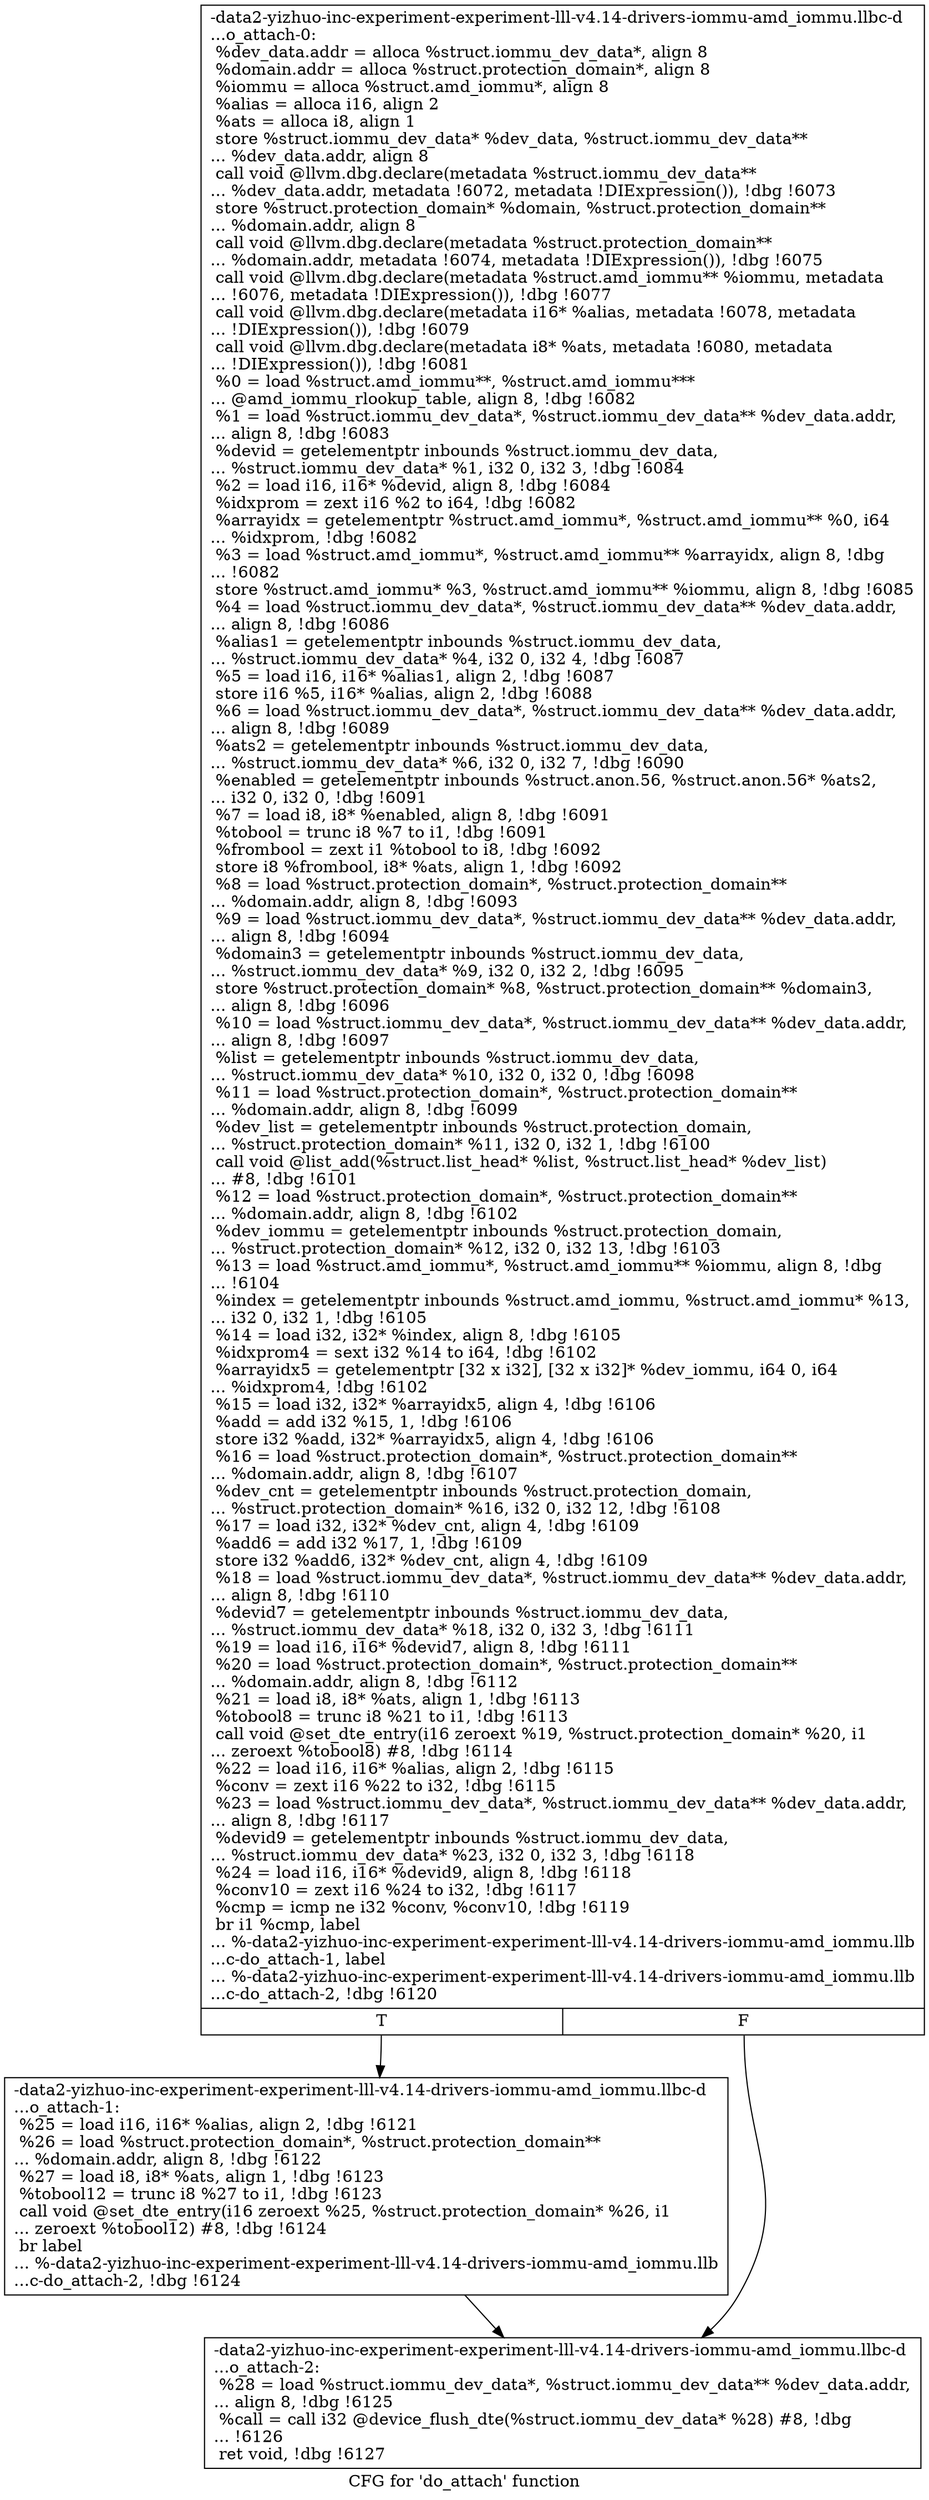 digraph "CFG for 'do_attach' function" {
	label="CFG for 'do_attach' function";

	Node0x561b947fd3c0 [shape=record,label="{-data2-yizhuo-inc-experiment-experiment-lll-v4.14-drivers-iommu-amd_iommu.llbc-d\l...o_attach-0:\l  %dev_data.addr = alloca %struct.iommu_dev_data*, align 8\l  %domain.addr = alloca %struct.protection_domain*, align 8\l  %iommu = alloca %struct.amd_iommu*, align 8\l  %alias = alloca i16, align 2\l  %ats = alloca i8, align 1\l  store %struct.iommu_dev_data* %dev_data, %struct.iommu_dev_data**\l... %dev_data.addr, align 8\l  call void @llvm.dbg.declare(metadata %struct.iommu_dev_data**\l... %dev_data.addr, metadata !6072, metadata !DIExpression()), !dbg !6073\l  store %struct.protection_domain* %domain, %struct.protection_domain**\l... %domain.addr, align 8\l  call void @llvm.dbg.declare(metadata %struct.protection_domain**\l... %domain.addr, metadata !6074, metadata !DIExpression()), !dbg !6075\l  call void @llvm.dbg.declare(metadata %struct.amd_iommu** %iommu, metadata\l... !6076, metadata !DIExpression()), !dbg !6077\l  call void @llvm.dbg.declare(metadata i16* %alias, metadata !6078, metadata\l... !DIExpression()), !dbg !6079\l  call void @llvm.dbg.declare(metadata i8* %ats, metadata !6080, metadata\l... !DIExpression()), !dbg !6081\l  %0 = load %struct.amd_iommu**, %struct.amd_iommu***\l... @amd_iommu_rlookup_table, align 8, !dbg !6082\l  %1 = load %struct.iommu_dev_data*, %struct.iommu_dev_data** %dev_data.addr,\l... align 8, !dbg !6083\l  %devid = getelementptr inbounds %struct.iommu_dev_data,\l... %struct.iommu_dev_data* %1, i32 0, i32 3, !dbg !6084\l  %2 = load i16, i16* %devid, align 8, !dbg !6084\l  %idxprom = zext i16 %2 to i64, !dbg !6082\l  %arrayidx = getelementptr %struct.amd_iommu*, %struct.amd_iommu** %0, i64\l... %idxprom, !dbg !6082\l  %3 = load %struct.amd_iommu*, %struct.amd_iommu** %arrayidx, align 8, !dbg\l... !6082\l  store %struct.amd_iommu* %3, %struct.amd_iommu** %iommu, align 8, !dbg !6085\l  %4 = load %struct.iommu_dev_data*, %struct.iommu_dev_data** %dev_data.addr,\l... align 8, !dbg !6086\l  %alias1 = getelementptr inbounds %struct.iommu_dev_data,\l... %struct.iommu_dev_data* %4, i32 0, i32 4, !dbg !6087\l  %5 = load i16, i16* %alias1, align 2, !dbg !6087\l  store i16 %5, i16* %alias, align 2, !dbg !6088\l  %6 = load %struct.iommu_dev_data*, %struct.iommu_dev_data** %dev_data.addr,\l... align 8, !dbg !6089\l  %ats2 = getelementptr inbounds %struct.iommu_dev_data,\l... %struct.iommu_dev_data* %6, i32 0, i32 7, !dbg !6090\l  %enabled = getelementptr inbounds %struct.anon.56, %struct.anon.56* %ats2,\l... i32 0, i32 0, !dbg !6091\l  %7 = load i8, i8* %enabled, align 8, !dbg !6091\l  %tobool = trunc i8 %7 to i1, !dbg !6091\l  %frombool = zext i1 %tobool to i8, !dbg !6092\l  store i8 %frombool, i8* %ats, align 1, !dbg !6092\l  %8 = load %struct.protection_domain*, %struct.protection_domain**\l... %domain.addr, align 8, !dbg !6093\l  %9 = load %struct.iommu_dev_data*, %struct.iommu_dev_data** %dev_data.addr,\l... align 8, !dbg !6094\l  %domain3 = getelementptr inbounds %struct.iommu_dev_data,\l... %struct.iommu_dev_data* %9, i32 0, i32 2, !dbg !6095\l  store %struct.protection_domain* %8, %struct.protection_domain** %domain3,\l... align 8, !dbg !6096\l  %10 = load %struct.iommu_dev_data*, %struct.iommu_dev_data** %dev_data.addr,\l... align 8, !dbg !6097\l  %list = getelementptr inbounds %struct.iommu_dev_data,\l... %struct.iommu_dev_data* %10, i32 0, i32 0, !dbg !6098\l  %11 = load %struct.protection_domain*, %struct.protection_domain**\l... %domain.addr, align 8, !dbg !6099\l  %dev_list = getelementptr inbounds %struct.protection_domain,\l... %struct.protection_domain* %11, i32 0, i32 1, !dbg !6100\l  call void @list_add(%struct.list_head* %list, %struct.list_head* %dev_list)\l... #8, !dbg !6101\l  %12 = load %struct.protection_domain*, %struct.protection_domain**\l... %domain.addr, align 8, !dbg !6102\l  %dev_iommu = getelementptr inbounds %struct.protection_domain,\l... %struct.protection_domain* %12, i32 0, i32 13, !dbg !6103\l  %13 = load %struct.amd_iommu*, %struct.amd_iommu** %iommu, align 8, !dbg\l... !6104\l  %index = getelementptr inbounds %struct.amd_iommu, %struct.amd_iommu* %13,\l... i32 0, i32 1, !dbg !6105\l  %14 = load i32, i32* %index, align 8, !dbg !6105\l  %idxprom4 = sext i32 %14 to i64, !dbg !6102\l  %arrayidx5 = getelementptr [32 x i32], [32 x i32]* %dev_iommu, i64 0, i64\l... %idxprom4, !dbg !6102\l  %15 = load i32, i32* %arrayidx5, align 4, !dbg !6106\l  %add = add i32 %15, 1, !dbg !6106\l  store i32 %add, i32* %arrayidx5, align 4, !dbg !6106\l  %16 = load %struct.protection_domain*, %struct.protection_domain**\l... %domain.addr, align 8, !dbg !6107\l  %dev_cnt = getelementptr inbounds %struct.protection_domain,\l... %struct.protection_domain* %16, i32 0, i32 12, !dbg !6108\l  %17 = load i32, i32* %dev_cnt, align 4, !dbg !6109\l  %add6 = add i32 %17, 1, !dbg !6109\l  store i32 %add6, i32* %dev_cnt, align 4, !dbg !6109\l  %18 = load %struct.iommu_dev_data*, %struct.iommu_dev_data** %dev_data.addr,\l... align 8, !dbg !6110\l  %devid7 = getelementptr inbounds %struct.iommu_dev_data,\l... %struct.iommu_dev_data* %18, i32 0, i32 3, !dbg !6111\l  %19 = load i16, i16* %devid7, align 8, !dbg !6111\l  %20 = load %struct.protection_domain*, %struct.protection_domain**\l... %domain.addr, align 8, !dbg !6112\l  %21 = load i8, i8* %ats, align 1, !dbg !6113\l  %tobool8 = trunc i8 %21 to i1, !dbg !6113\l  call void @set_dte_entry(i16 zeroext %19, %struct.protection_domain* %20, i1\l... zeroext %tobool8) #8, !dbg !6114\l  %22 = load i16, i16* %alias, align 2, !dbg !6115\l  %conv = zext i16 %22 to i32, !dbg !6115\l  %23 = load %struct.iommu_dev_data*, %struct.iommu_dev_data** %dev_data.addr,\l... align 8, !dbg !6117\l  %devid9 = getelementptr inbounds %struct.iommu_dev_data,\l... %struct.iommu_dev_data* %23, i32 0, i32 3, !dbg !6118\l  %24 = load i16, i16* %devid9, align 8, !dbg !6118\l  %conv10 = zext i16 %24 to i32, !dbg !6117\l  %cmp = icmp ne i32 %conv, %conv10, !dbg !6119\l  br i1 %cmp, label\l... %-data2-yizhuo-inc-experiment-experiment-lll-v4.14-drivers-iommu-amd_iommu.llb\l...c-do_attach-1, label\l... %-data2-yizhuo-inc-experiment-experiment-lll-v4.14-drivers-iommu-amd_iommu.llb\l...c-do_attach-2, !dbg !6120\l|{<s0>T|<s1>F}}"];
	Node0x561b947fd3c0:s0 -> Node0x561b947ff230;
	Node0x561b947fd3c0:s1 -> Node0x561b947ff280;
	Node0x561b947ff230 [shape=record,label="{-data2-yizhuo-inc-experiment-experiment-lll-v4.14-drivers-iommu-amd_iommu.llbc-d\l...o_attach-1: \l  %25 = load i16, i16* %alias, align 2, !dbg !6121\l  %26 = load %struct.protection_domain*, %struct.protection_domain**\l... %domain.addr, align 8, !dbg !6122\l  %27 = load i8, i8* %ats, align 1, !dbg !6123\l  %tobool12 = trunc i8 %27 to i1, !dbg !6123\l  call void @set_dte_entry(i16 zeroext %25, %struct.protection_domain* %26, i1\l... zeroext %tobool12) #8, !dbg !6124\l  br label\l... %-data2-yizhuo-inc-experiment-experiment-lll-v4.14-drivers-iommu-amd_iommu.llb\l...c-do_attach-2, !dbg !6124\l}"];
	Node0x561b947ff230 -> Node0x561b947ff280;
	Node0x561b947ff280 [shape=record,label="{-data2-yizhuo-inc-experiment-experiment-lll-v4.14-drivers-iommu-amd_iommu.llbc-d\l...o_attach-2: \l  %28 = load %struct.iommu_dev_data*, %struct.iommu_dev_data** %dev_data.addr,\l... align 8, !dbg !6125\l  %call = call i32 @device_flush_dte(%struct.iommu_dev_data* %28) #8, !dbg\l... !6126\l  ret void, !dbg !6127\l}"];
}
